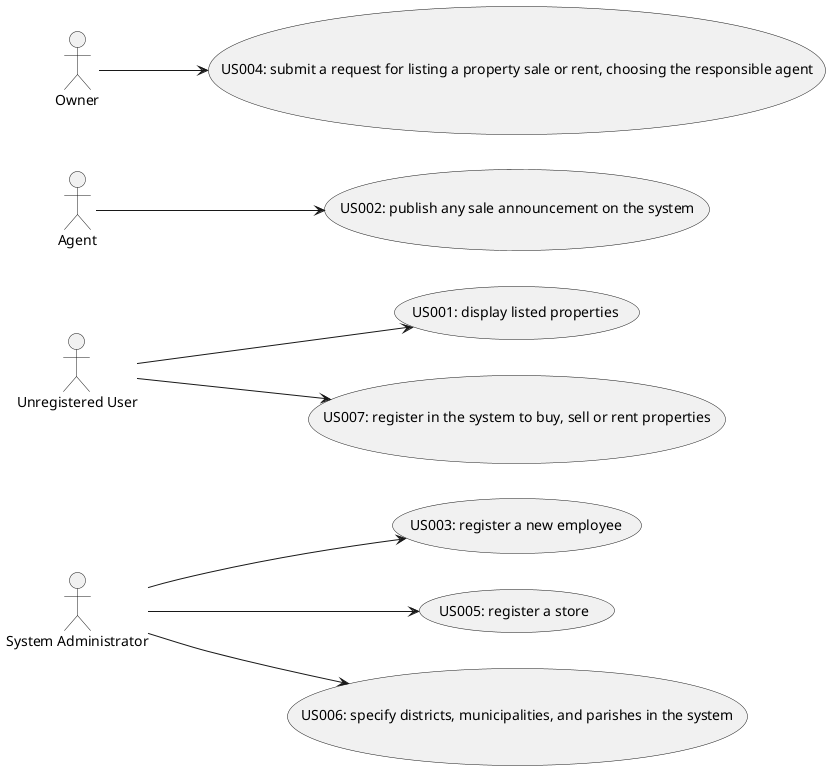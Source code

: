 @startuml

:System Administrator: as Admin
:Unregistered User: as UnregUser
:Agent: as Agent
:Owner: as Owner

Left to right direction

UnregUser --> (US001: display listed properties)

Agent --> (US002: publish any sale announcement on the system)

Admin --> (US003: register a new employee)

Owner --> (US004: submit a request for listing a property sale or rent, choosing the responsible agent)

Admin --> (US005: register a store)

Admin --> (US006: specify districts, municipalities, and parishes in the system)

UnregUser --> (US007: register in the system to buy, sell or rent properties)

@enduml
